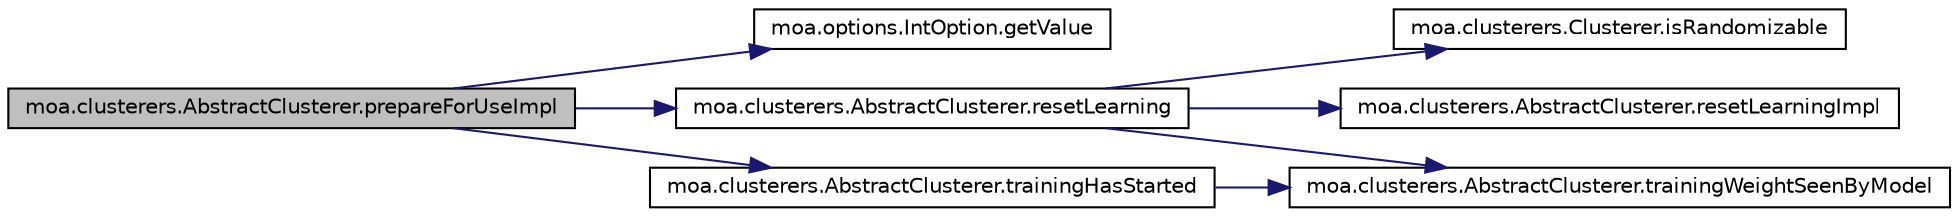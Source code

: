digraph G
{
  edge [fontname="Helvetica",fontsize="10",labelfontname="Helvetica",labelfontsize="10"];
  node [fontname="Helvetica",fontsize="10",shape=record];
  rankdir=LR;
  Node1 [label="moa.clusterers.AbstractClusterer.prepareForUseImpl",height=0.2,width=0.4,color="black", fillcolor="grey75", style="filled" fontcolor="black"];
  Node1 -> Node2 [color="midnightblue",fontsize="10",style="solid",fontname="Helvetica"];
  Node2 [label="moa.options.IntOption.getValue",height=0.2,width=0.4,color="black", fillcolor="white", style="filled",URL="$classmoa_1_1options_1_1IntOption.html#affae8787274b44ab7616d46b8d6c831a"];
  Node1 -> Node3 [color="midnightblue",fontsize="10",style="solid",fontname="Helvetica"];
  Node3 [label="moa.clusterers.AbstractClusterer.resetLearning",height=0.2,width=0.4,color="black", fillcolor="white", style="filled",URL="$classmoa_1_1clusterers_1_1AbstractClusterer.html#a88555cfe0043fae7f40fcf34c3bf114a"];
  Node3 -> Node4 [color="midnightblue",fontsize="10",style="solid",fontname="Helvetica"];
  Node4 [label="moa.clusterers.Clusterer.isRandomizable",height=0.2,width=0.4,color="black", fillcolor="white", style="filled",URL="$interfacemoa_1_1clusterers_1_1Clusterer.html#ac88640d485d05b8134278d79c5217530"];
  Node3 -> Node5 [color="midnightblue",fontsize="10",style="solid",fontname="Helvetica"];
  Node5 [label="moa.clusterers.AbstractClusterer.resetLearningImpl",height=0.2,width=0.4,color="black", fillcolor="white", style="filled",URL="$classmoa_1_1clusterers_1_1AbstractClusterer.html#a0b6492d7c9487fbc6a24d8ef115b2c75"];
  Node3 -> Node6 [color="midnightblue",fontsize="10",style="solid",fontname="Helvetica"];
  Node6 [label="moa.clusterers.AbstractClusterer.trainingWeightSeenByModel",height=0.2,width=0.4,color="black", fillcolor="white", style="filled",URL="$classmoa_1_1clusterers_1_1AbstractClusterer.html#aa00a89e5c7f7c9a8821a5c0bc16b3b5f"];
  Node1 -> Node7 [color="midnightblue",fontsize="10",style="solid",fontname="Helvetica"];
  Node7 [label="moa.clusterers.AbstractClusterer.trainingHasStarted",height=0.2,width=0.4,color="black", fillcolor="white", style="filled",URL="$classmoa_1_1clusterers_1_1AbstractClusterer.html#ab97e58ac9d9e8a11db1aa923b116a185"];
  Node7 -> Node6 [color="midnightblue",fontsize="10",style="solid",fontname="Helvetica"];
}
